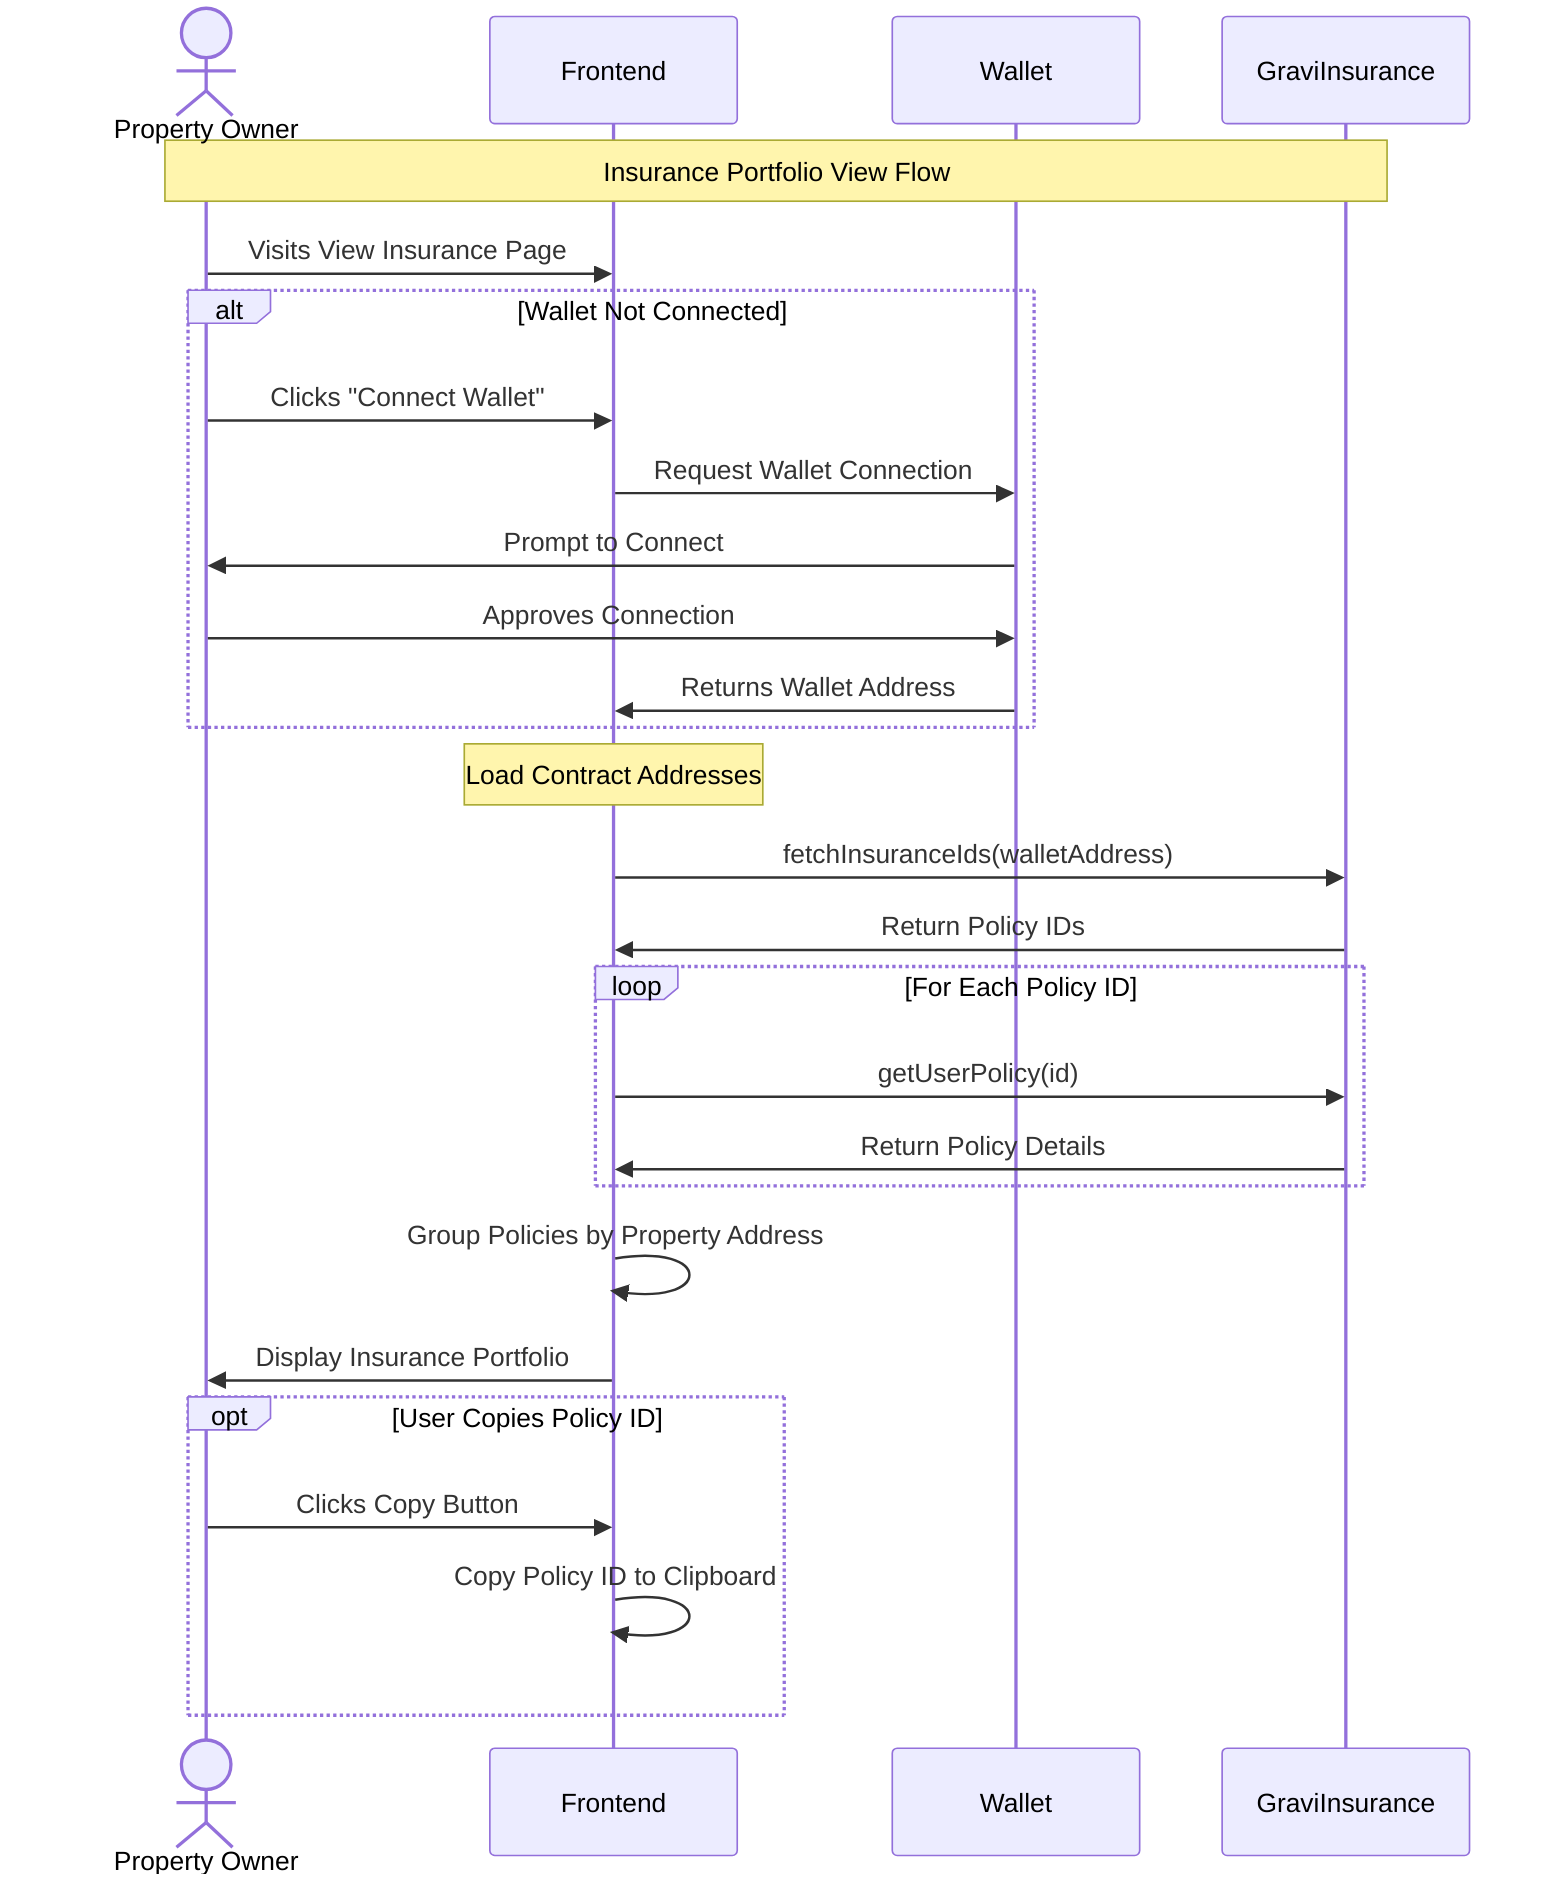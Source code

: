sequenceDiagram
    actor User as Property Owner
    participant Frontend
    participant Wallet as Wallet
    participant Contract as GraviInsurance
    
    %% View Insurance Flow
    Note over User, Contract: Insurance Portfolio View Flow
    User->>Frontend: Visits View Insurance Page
    
    alt Wallet Not Connected
        User->>Frontend: Clicks "Connect Wallet"
        Frontend->>Wallet: Request Wallet Connection
        Wallet->>User: Prompt to Connect
        User->>Wallet: Approves Connection
        Wallet->>Frontend: Returns Wallet Address
    end
    
    %% Frontend loads contract addresses from config
    Note over Frontend: Load Contract Addresses
    
    %% Fetch policies
    Frontend->>Contract: fetchInsuranceIds(walletAddress)
    Contract->>Frontend: Return Policy IDs
    
    loop For Each Policy ID
        Frontend->>Contract: getUserPolicy(id)
        Contract->>Frontend: Return Policy Details
    end
    
    %% Process and display the data
    Frontend->>Frontend: Group Policies by Property Address
    Frontend->>User: Display Insurance Portfolio
    
    %% When user interacts with policy cards
    opt User Copies Policy ID
        User->>Frontend: Clicks Copy Button
        Frontend->>Frontend: Copy Policy ID to Clipboard
    end